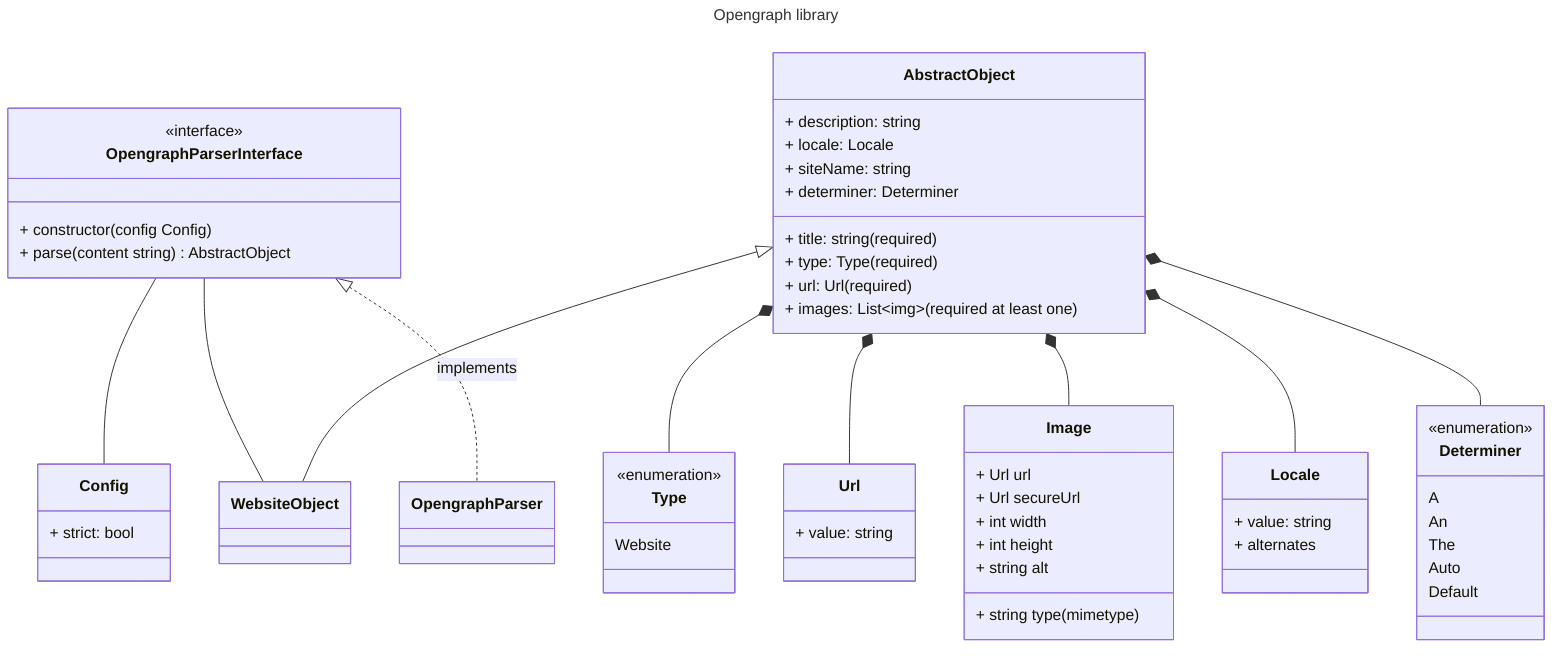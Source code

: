 ---
title: Opengraph library
---
classDiagram
    class Config {
        + strict: bool
    }

    class OpengraphParserInterface {
        <<interface>>
        + constructor(config Config)
        + parse(content string) AbstractObject
    }

    OpengraphParserInterface -- Config
    OpengraphParserInterface -- WebsiteObject

    class OpengraphParser
    OpengraphParserInterface <|.. OpengraphParser : implements

    class AbstractObject {
        + title: string (required)
        + type: Type (required)
        + url: Url (required)
        + images: List<Image> (required at least one)
        + description: string
        + locale: Locale
        + siteName: string
        + determiner: Determiner
    }

    class WebsiteObject

    AbstractObject <|-- WebsiteObject
    AbstractObject *-- Type
    AbstractObject *-- Url
    AbstractObject *-- Image
    AbstractObject *-- Locale
    AbstractObject *-- Determiner



    class Locale {
        + value: string
        + alternates
    }

    class Determiner {
        <<enumeration>>
        A
        An
        The
        Auto
        Default
    }

    class Type {
        <<enumeration>>
        Website
    }

    class Image {
        + Url url
        + Url secureUrl
        + string type (mimetype)
        + int width
        + int height
        + string alt
    }

    class Url {
        + value: string
    }


%%private(set) public Title $title;
%%private(set) public Description $description;
%%private(set) public Type $type;
%%
%%/**
%%* @var Image[]
%%*/
%%private(set) public array $images;
%%private(set) public Url $url;